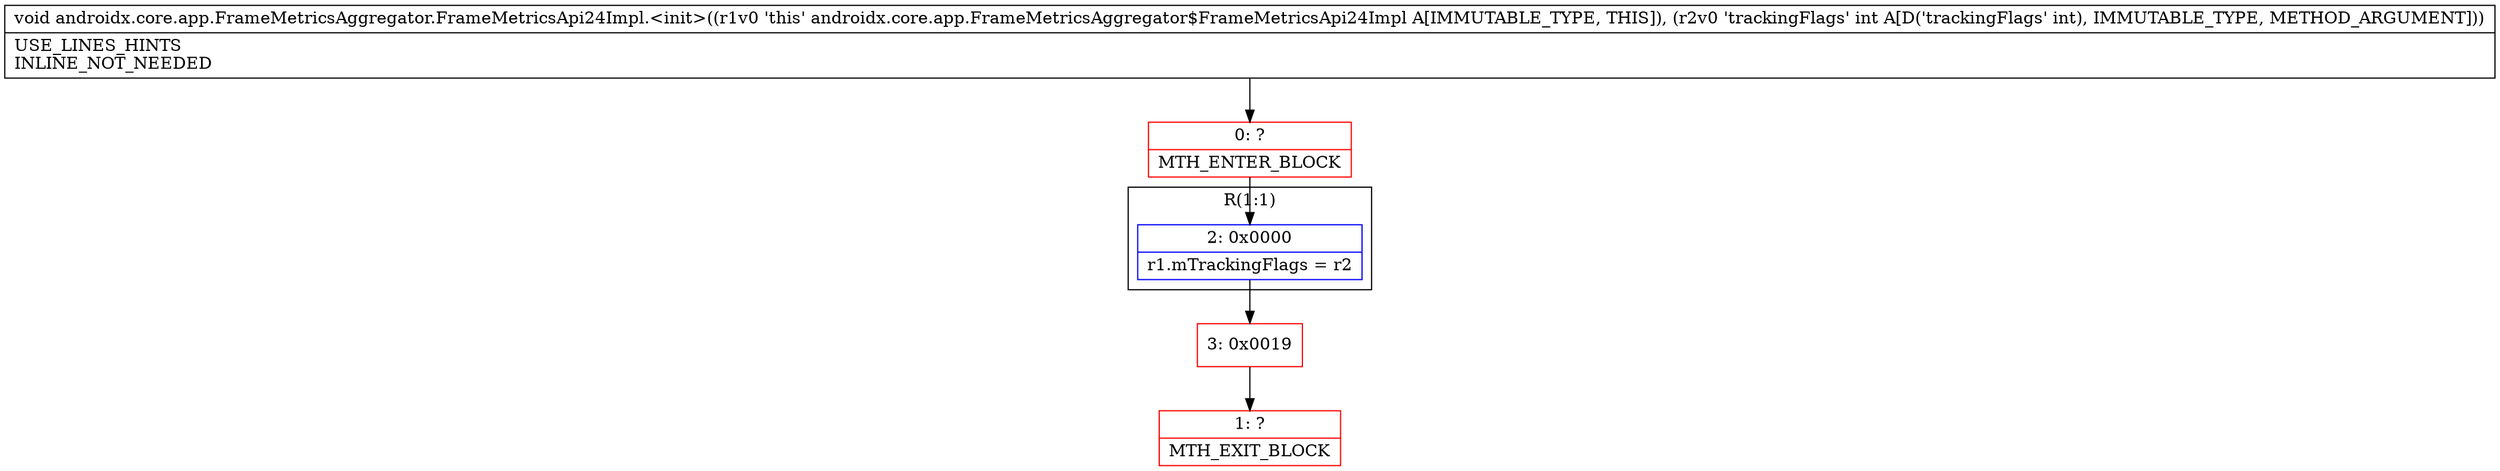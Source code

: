 digraph "CFG forandroidx.core.app.FrameMetricsAggregator.FrameMetricsApi24Impl.\<init\>(I)V" {
subgraph cluster_Region_1081076857 {
label = "R(1:1)";
node [shape=record,color=blue];
Node_2 [shape=record,label="{2\:\ 0x0000|r1.mTrackingFlags = r2\l}"];
}
Node_0 [shape=record,color=red,label="{0\:\ ?|MTH_ENTER_BLOCK\l}"];
Node_3 [shape=record,color=red,label="{3\:\ 0x0019}"];
Node_1 [shape=record,color=red,label="{1\:\ ?|MTH_EXIT_BLOCK\l}"];
MethodNode[shape=record,label="{void androidx.core.app.FrameMetricsAggregator.FrameMetricsApi24Impl.\<init\>((r1v0 'this' androidx.core.app.FrameMetricsAggregator$FrameMetricsApi24Impl A[IMMUTABLE_TYPE, THIS]), (r2v0 'trackingFlags' int A[D('trackingFlags' int), IMMUTABLE_TYPE, METHOD_ARGUMENT]))  | USE_LINES_HINTS\lINLINE_NOT_NEEDED\l}"];
MethodNode -> Node_0;Node_2 -> Node_3;
Node_0 -> Node_2;
Node_3 -> Node_1;
}

